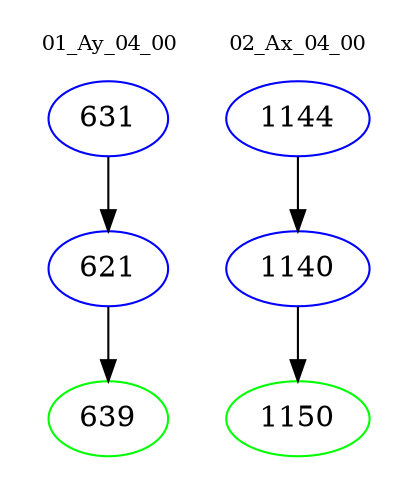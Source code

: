 digraph{
subgraph cluster_0 {
color = white
label = "01_Ay_04_00";
fontsize=10;
T0_631 [label="631", color="blue"]
T0_631 -> T0_621 [color="black"]
T0_621 [label="621", color="blue"]
T0_621 -> T0_639 [color="black"]
T0_639 [label="639", color="green"]
}
subgraph cluster_1 {
color = white
label = "02_Ax_04_00";
fontsize=10;
T1_1144 [label="1144", color="blue"]
T1_1144 -> T1_1140 [color="black"]
T1_1140 [label="1140", color="blue"]
T1_1140 -> T1_1150 [color="black"]
T1_1150 [label="1150", color="green"]
}
}
